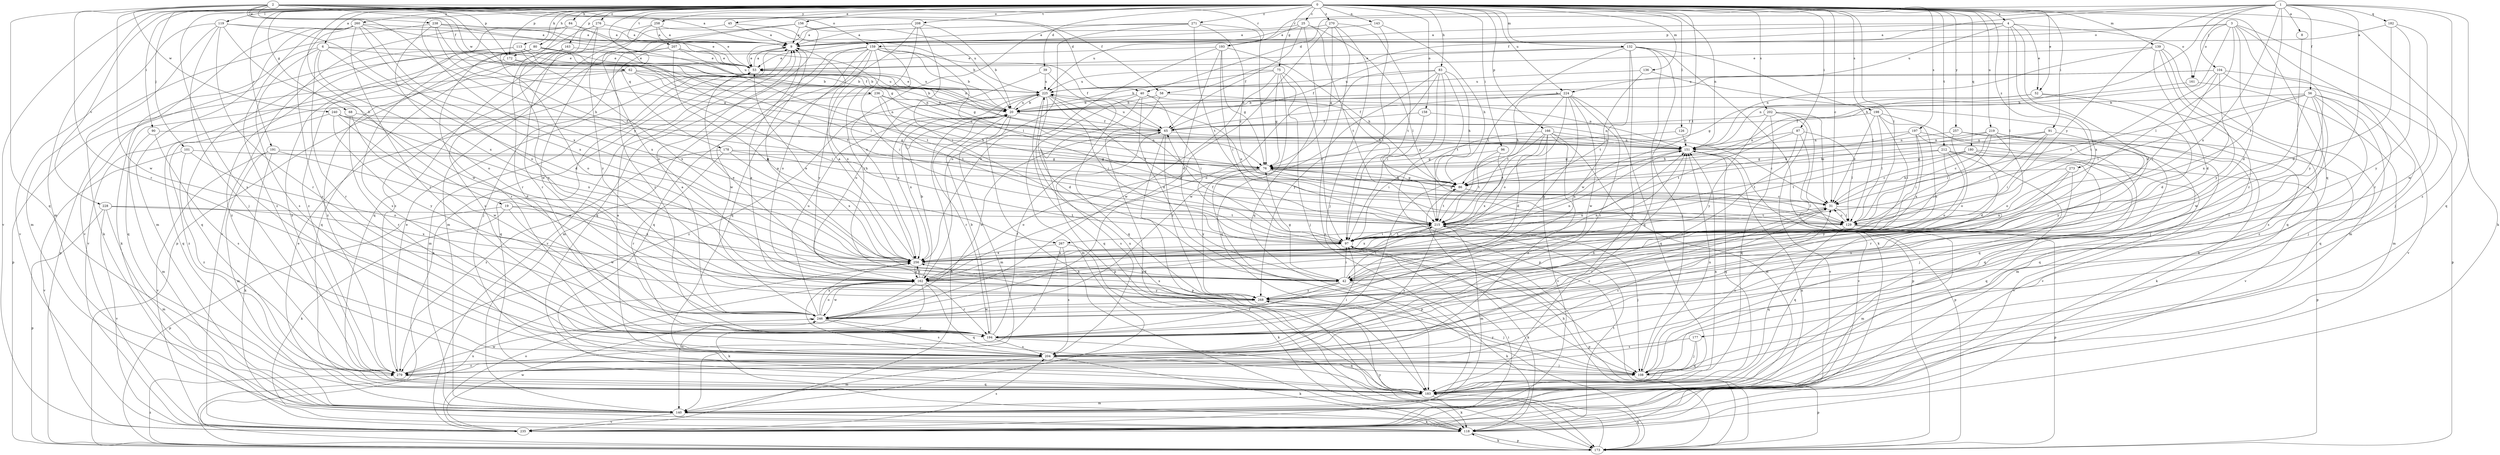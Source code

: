 strict digraph  {
0;
1;
2;
3;
4;
6;
8;
9;
19;
20;
25;
31;
39;
40;
42;
45;
52;
53;
56;
58;
62;
65;
68;
75;
76;
80;
83;
84;
86;
87;
90;
91;
96;
97;
101;
104;
108;
113;
118;
119;
126;
129;
132;
136;
139;
140;
143;
151;
156;
158;
159;
161;
162;
163;
166;
172;
173;
177;
178;
180;
182;
183;
191;
193;
194;
197;
198;
202;
204;
207;
208;
212;
215;
219;
224;
225;
228;
235;
236;
238;
240;
246;
256;
257;
258;
260;
267;
268;
270;
271;
273;
276;
279;
0 -> 4  [label=a];
0 -> 6  [label=a];
0 -> 19  [label=b];
0 -> 25  [label=c];
0 -> 31  [label=c];
0 -> 39  [label=d];
0 -> 45  [label=e];
0 -> 52  [label=e];
0 -> 68  [label=g];
0 -> 75  [label=g];
0 -> 80  [label=h];
0 -> 83  [label=h];
0 -> 84  [label=h];
0 -> 87  [label=i];
0 -> 90  [label=i];
0 -> 91  [label=i];
0 -> 96  [label=i];
0 -> 101  [label=j];
0 -> 113  [label=k];
0 -> 118  [label=k];
0 -> 119  [label=l];
0 -> 126  [label=l];
0 -> 129  [label=l];
0 -> 132  [label=m];
0 -> 136  [label=m];
0 -> 139  [label=m];
0 -> 140  [label=m];
0 -> 143  [label=n];
0 -> 151  [label=n];
0 -> 156  [label=o];
0 -> 158  [label=o];
0 -> 163  [label=p];
0 -> 166  [label=p];
0 -> 172  [label=p];
0 -> 177  [label=q];
0 -> 178  [label=q];
0 -> 180  [label=q];
0 -> 191  [label=r];
0 -> 197  [label=s];
0 -> 198  [label=s];
0 -> 202  [label=s];
0 -> 204  [label=s];
0 -> 207  [label=t];
0 -> 208  [label=t];
0 -> 212  [label=t];
0 -> 215  [label=t];
0 -> 219  [label=u];
0 -> 224  [label=u];
0 -> 228  [label=v];
0 -> 235  [label=v];
0 -> 256  [label=x];
0 -> 257  [label=y];
0 -> 258  [label=y];
0 -> 260  [label=y];
0 -> 270  [label=z];
0 -> 271  [label=z];
0 -> 273  [label=z];
0 -> 276  [label=z];
1 -> 8  [label=a];
1 -> 40  [label=d];
1 -> 56  [label=f];
1 -> 58  [label=f];
1 -> 86  [label=h];
1 -> 97  [label=i];
1 -> 104  [label=j];
1 -> 182  [label=q];
1 -> 183  [label=q];
1 -> 193  [label=r];
1 -> 204  [label=s];
1 -> 256  [label=x];
1 -> 267  [label=y];
1 -> 279  [label=z];
2 -> 9  [label=a];
2 -> 40  [label=d];
2 -> 58  [label=f];
2 -> 62  [label=f];
2 -> 76  [label=g];
2 -> 159  [label=o];
2 -> 172  [label=p];
2 -> 183  [label=q];
2 -> 193  [label=r];
2 -> 194  [label=r];
2 -> 236  [label=w];
2 -> 238  [label=w];
2 -> 240  [label=w];
2 -> 246  [label=w];
2 -> 267  [label=y];
3 -> 9  [label=a];
3 -> 42  [label=d];
3 -> 86  [label=h];
3 -> 108  [label=j];
3 -> 129  [label=l];
3 -> 159  [label=o];
3 -> 161  [label=o];
3 -> 194  [label=r];
3 -> 268  [label=y];
4 -> 9  [label=a];
4 -> 42  [label=d];
4 -> 52  [label=e];
4 -> 129  [label=l];
4 -> 161  [label=o];
4 -> 172  [label=p];
4 -> 224  [label=u];
4 -> 256  [label=x];
6 -> 20  [label=b];
6 -> 42  [label=d];
6 -> 53  [label=e];
6 -> 118  [label=k];
6 -> 162  [label=o];
6 -> 194  [label=r];
6 -> 204  [label=s];
8 -> 194  [label=r];
9 -> 53  [label=e];
9 -> 235  [label=v];
19 -> 118  [label=k];
19 -> 173  [label=p];
19 -> 215  [label=t];
19 -> 246  [label=w];
19 -> 256  [label=x];
20 -> 65  [label=f];
20 -> 118  [label=k];
20 -> 140  [label=m];
20 -> 194  [label=r];
20 -> 225  [label=u];
20 -> 256  [label=x];
25 -> 9  [label=a];
25 -> 65  [label=f];
25 -> 129  [label=l];
25 -> 183  [label=q];
25 -> 215  [label=t];
25 -> 225  [label=u];
31 -> 76  [label=g];
31 -> 129  [label=l];
31 -> 183  [label=q];
31 -> 194  [label=r];
31 -> 215  [label=t];
39 -> 162  [label=o];
39 -> 183  [label=q];
39 -> 225  [label=u];
40 -> 20  [label=b];
40 -> 42  [label=d];
40 -> 97  [label=i];
40 -> 140  [label=m];
40 -> 151  [label=n];
40 -> 173  [label=p];
42 -> 9  [label=a];
42 -> 53  [label=e];
42 -> 76  [label=g];
42 -> 97  [label=i];
42 -> 118  [label=k];
42 -> 151  [label=n];
42 -> 194  [label=r];
42 -> 215  [label=t];
42 -> 268  [label=y];
45 -> 9  [label=a];
45 -> 20  [label=b];
45 -> 140  [label=m];
52 -> 20  [label=b];
52 -> 42  [label=d];
52 -> 76  [label=g];
52 -> 108  [label=j];
53 -> 9  [label=a];
53 -> 140  [label=m];
53 -> 183  [label=q];
53 -> 225  [label=u];
56 -> 20  [label=b];
56 -> 31  [label=c];
56 -> 108  [label=j];
56 -> 129  [label=l];
56 -> 183  [label=q];
56 -> 194  [label=r];
56 -> 204  [label=s];
56 -> 246  [label=w];
56 -> 279  [label=z];
58 -> 20  [label=b];
58 -> 86  [label=h];
58 -> 173  [label=p];
62 -> 20  [label=b];
62 -> 97  [label=i];
62 -> 151  [label=n];
62 -> 173  [label=p];
62 -> 183  [label=q];
62 -> 225  [label=u];
65 -> 151  [label=n];
65 -> 173  [label=p];
65 -> 204  [label=s];
65 -> 225  [label=u];
65 -> 246  [label=w];
65 -> 268  [label=y];
68 -> 65  [label=f];
68 -> 194  [label=r];
68 -> 246  [label=w];
75 -> 20  [label=b];
75 -> 76  [label=g];
75 -> 97  [label=i];
75 -> 108  [label=j];
75 -> 183  [label=q];
75 -> 225  [label=u];
75 -> 246  [label=w];
76 -> 86  [label=h];
76 -> 129  [label=l];
76 -> 162  [label=o];
76 -> 173  [label=p];
76 -> 268  [label=y];
80 -> 20  [label=b];
80 -> 53  [label=e];
80 -> 76  [label=g];
80 -> 162  [label=o];
80 -> 183  [label=q];
80 -> 194  [label=r];
80 -> 204  [label=s];
80 -> 279  [label=z];
83 -> 86  [label=h];
83 -> 97  [label=i];
83 -> 162  [label=o];
83 -> 173  [label=p];
83 -> 215  [label=t];
83 -> 225  [label=u];
83 -> 246  [label=w];
83 -> 268  [label=y];
84 -> 9  [label=a];
84 -> 129  [label=l];
84 -> 194  [label=r];
84 -> 235  [label=v];
84 -> 279  [label=z];
86 -> 31  [label=c];
86 -> 76  [label=g];
86 -> 129  [label=l];
86 -> 215  [label=t];
87 -> 129  [label=l];
87 -> 151  [label=n];
87 -> 194  [label=r];
87 -> 215  [label=t];
87 -> 235  [label=v];
90 -> 140  [label=m];
90 -> 151  [label=n];
90 -> 204  [label=s];
91 -> 86  [label=h];
91 -> 97  [label=i];
91 -> 129  [label=l];
91 -> 151  [label=n];
91 -> 268  [label=y];
96 -> 76  [label=g];
96 -> 215  [label=t];
96 -> 256  [label=x];
97 -> 65  [label=f];
97 -> 118  [label=k];
97 -> 151  [label=n];
97 -> 173  [label=p];
97 -> 215  [label=t];
97 -> 256  [label=x];
101 -> 76  [label=g];
101 -> 162  [label=o];
101 -> 235  [label=v];
101 -> 279  [label=z];
104 -> 20  [label=b];
104 -> 97  [label=i];
104 -> 173  [label=p];
104 -> 215  [label=t];
104 -> 225  [label=u];
104 -> 235  [label=v];
104 -> 256  [label=x];
108 -> 9  [label=a];
108 -> 31  [label=c];
108 -> 151  [label=n];
108 -> 173  [label=p];
108 -> 268  [label=y];
113 -> 20  [label=b];
113 -> 53  [label=e];
113 -> 173  [label=p];
113 -> 215  [label=t];
113 -> 279  [label=z];
118 -> 173  [label=p];
118 -> 215  [label=t];
119 -> 9  [label=a];
119 -> 108  [label=j];
119 -> 118  [label=k];
119 -> 194  [label=r];
119 -> 235  [label=v];
119 -> 246  [label=w];
119 -> 256  [label=x];
126 -> 76  [label=g];
126 -> 151  [label=n];
129 -> 31  [label=c];
129 -> 140  [label=m];
129 -> 173  [label=p];
129 -> 183  [label=q];
129 -> 225  [label=u];
132 -> 53  [label=e];
132 -> 65  [label=f];
132 -> 108  [label=j];
132 -> 118  [label=k];
132 -> 129  [label=l];
132 -> 183  [label=q];
132 -> 215  [label=t];
132 -> 246  [label=w];
132 -> 279  [label=z];
136 -> 118  [label=k];
136 -> 215  [label=t];
136 -> 225  [label=u];
139 -> 42  [label=d];
139 -> 53  [label=e];
139 -> 140  [label=m];
139 -> 151  [label=n];
139 -> 183  [label=q];
139 -> 268  [label=y];
140 -> 53  [label=e];
140 -> 118  [label=k];
140 -> 235  [label=v];
143 -> 9  [label=a];
143 -> 86  [label=h];
143 -> 97  [label=i];
151 -> 76  [label=g];
151 -> 173  [label=p];
151 -> 183  [label=q];
156 -> 9  [label=a];
156 -> 183  [label=q];
156 -> 194  [label=r];
156 -> 225  [label=u];
156 -> 246  [label=w];
158 -> 65  [label=f];
158 -> 97  [label=i];
158 -> 151  [label=n];
159 -> 20  [label=b];
159 -> 53  [label=e];
159 -> 65  [label=f];
159 -> 97  [label=i];
159 -> 140  [label=m];
159 -> 162  [label=o];
159 -> 183  [label=q];
159 -> 246  [label=w];
159 -> 256  [label=x];
159 -> 268  [label=y];
161 -> 140  [label=m];
161 -> 151  [label=n];
162 -> 20  [label=b];
162 -> 118  [label=k];
162 -> 140  [label=m];
162 -> 151  [label=n];
162 -> 183  [label=q];
162 -> 194  [label=r];
162 -> 246  [label=w];
162 -> 256  [label=x];
162 -> 268  [label=y];
163 -> 53  [label=e];
163 -> 183  [label=q];
163 -> 268  [label=y];
163 -> 279  [label=z];
166 -> 31  [label=c];
166 -> 42  [label=d];
166 -> 97  [label=i];
166 -> 140  [label=m];
166 -> 151  [label=n];
166 -> 194  [label=r];
166 -> 215  [label=t];
166 -> 235  [label=v];
166 -> 279  [label=z];
172 -> 151  [label=n];
172 -> 235  [label=v];
172 -> 256  [label=x];
173 -> 9  [label=a];
173 -> 86  [label=h];
173 -> 118  [label=k];
173 -> 183  [label=q];
173 -> 256  [label=x];
173 -> 268  [label=y];
173 -> 279  [label=z];
177 -> 108  [label=j];
177 -> 183  [label=q];
177 -> 204  [label=s];
178 -> 76  [label=g];
178 -> 86  [label=h];
178 -> 194  [label=r];
178 -> 256  [label=x];
178 -> 279  [label=z];
180 -> 31  [label=c];
180 -> 42  [label=d];
180 -> 76  [label=g];
180 -> 204  [label=s];
180 -> 215  [label=t];
180 -> 235  [label=v];
182 -> 9  [label=a];
182 -> 42  [label=d];
182 -> 246  [label=w];
182 -> 268  [label=y];
183 -> 118  [label=k];
183 -> 140  [label=m];
183 -> 151  [label=n];
183 -> 225  [label=u];
191 -> 76  [label=g];
191 -> 118  [label=k];
191 -> 140  [label=m];
191 -> 162  [label=o];
191 -> 235  [label=v];
193 -> 42  [label=d];
193 -> 53  [label=e];
193 -> 76  [label=g];
193 -> 86  [label=h];
193 -> 97  [label=i];
193 -> 256  [label=x];
194 -> 20  [label=b];
194 -> 65  [label=f];
194 -> 183  [label=q];
194 -> 204  [label=s];
197 -> 86  [label=h];
197 -> 97  [label=i];
197 -> 140  [label=m];
197 -> 151  [label=n];
197 -> 183  [label=q];
197 -> 256  [label=x];
198 -> 31  [label=c];
198 -> 65  [label=f];
198 -> 97  [label=i];
198 -> 129  [label=l];
198 -> 162  [label=o];
198 -> 183  [label=q];
202 -> 31  [label=c];
202 -> 65  [label=f];
202 -> 173  [label=p];
202 -> 183  [label=q];
202 -> 235  [label=v];
202 -> 268  [label=y];
204 -> 31  [label=c];
204 -> 97  [label=i];
204 -> 108  [label=j];
204 -> 118  [label=k];
204 -> 140  [label=m];
204 -> 151  [label=n];
204 -> 162  [label=o];
204 -> 279  [label=z];
207 -> 53  [label=e];
207 -> 108  [label=j];
207 -> 204  [label=s];
207 -> 215  [label=t];
207 -> 225  [label=u];
207 -> 256  [label=x];
208 -> 9  [label=a];
208 -> 20  [label=b];
208 -> 53  [label=e];
208 -> 97  [label=i];
208 -> 183  [label=q];
208 -> 268  [label=y];
212 -> 76  [label=g];
212 -> 97  [label=i];
212 -> 108  [label=j];
212 -> 162  [label=o];
212 -> 173  [label=p];
212 -> 194  [label=r];
212 -> 215  [label=t];
215 -> 97  [label=i];
215 -> 108  [label=j];
215 -> 140  [label=m];
215 -> 204  [label=s];
215 -> 256  [label=x];
219 -> 31  [label=c];
219 -> 86  [label=h];
219 -> 129  [label=l];
219 -> 151  [label=n];
219 -> 162  [label=o];
219 -> 183  [label=q];
219 -> 235  [label=v];
224 -> 20  [label=b];
224 -> 65  [label=f];
224 -> 86  [label=h];
224 -> 162  [label=o];
224 -> 183  [label=q];
224 -> 194  [label=r];
224 -> 215  [label=t];
224 -> 246  [label=w];
224 -> 268  [label=y];
225 -> 20  [label=b];
225 -> 42  [label=d];
225 -> 53  [label=e];
225 -> 97  [label=i];
225 -> 129  [label=l];
225 -> 183  [label=q];
225 -> 215  [label=t];
225 -> 256  [label=x];
225 -> 279  [label=z];
228 -> 140  [label=m];
228 -> 173  [label=p];
228 -> 215  [label=t];
228 -> 235  [label=v];
228 -> 256  [label=x];
235 -> 20  [label=b];
235 -> 97  [label=i];
235 -> 151  [label=n];
235 -> 162  [label=o];
235 -> 204  [label=s];
235 -> 246  [label=w];
236 -> 20  [label=b];
236 -> 86  [label=h];
236 -> 151  [label=n];
236 -> 183  [label=q];
236 -> 215  [label=t];
238 -> 9  [label=a];
238 -> 53  [label=e];
238 -> 65  [label=f];
238 -> 76  [label=g];
238 -> 86  [label=h];
238 -> 140  [label=m];
238 -> 256  [label=x];
240 -> 42  [label=d];
240 -> 65  [label=f];
240 -> 76  [label=g];
240 -> 256  [label=x];
240 -> 268  [label=y];
240 -> 279  [label=z];
246 -> 9  [label=a];
246 -> 162  [label=o];
246 -> 194  [label=r];
246 -> 204  [label=s];
246 -> 225  [label=u];
246 -> 256  [label=x];
256 -> 9  [label=a];
256 -> 42  [label=d];
256 -> 53  [label=e];
256 -> 151  [label=n];
256 -> 162  [label=o];
257 -> 118  [label=k];
257 -> 151  [label=n];
257 -> 162  [label=o];
257 -> 235  [label=v];
258 -> 9  [label=a];
258 -> 53  [label=e];
258 -> 129  [label=l];
258 -> 162  [label=o];
258 -> 279  [label=z];
260 -> 9  [label=a];
260 -> 140  [label=m];
260 -> 151  [label=n];
260 -> 162  [label=o];
260 -> 194  [label=r];
260 -> 204  [label=s];
260 -> 235  [label=v];
260 -> 256  [label=x];
260 -> 279  [label=z];
267 -> 118  [label=k];
267 -> 204  [label=s];
267 -> 256  [label=x];
267 -> 279  [label=z];
268 -> 9  [label=a];
268 -> 108  [label=j];
268 -> 246  [label=w];
268 -> 256  [label=x];
270 -> 9  [label=a];
270 -> 76  [label=g];
270 -> 108  [label=j];
270 -> 215  [label=t];
270 -> 235  [label=v];
270 -> 246  [label=w];
271 -> 9  [label=a];
271 -> 31  [label=c];
271 -> 76  [label=g];
271 -> 162  [label=o];
271 -> 215  [label=t];
271 -> 256  [label=x];
273 -> 86  [label=h];
273 -> 183  [label=q];
273 -> 256  [label=x];
273 -> 268  [label=y];
276 -> 9  [label=a];
276 -> 173  [label=p];
276 -> 183  [label=q];
276 -> 194  [label=r];
276 -> 268  [label=y];
279 -> 31  [label=c];
279 -> 53  [label=e];
279 -> 183  [label=q];
279 -> 246  [label=w];
}
